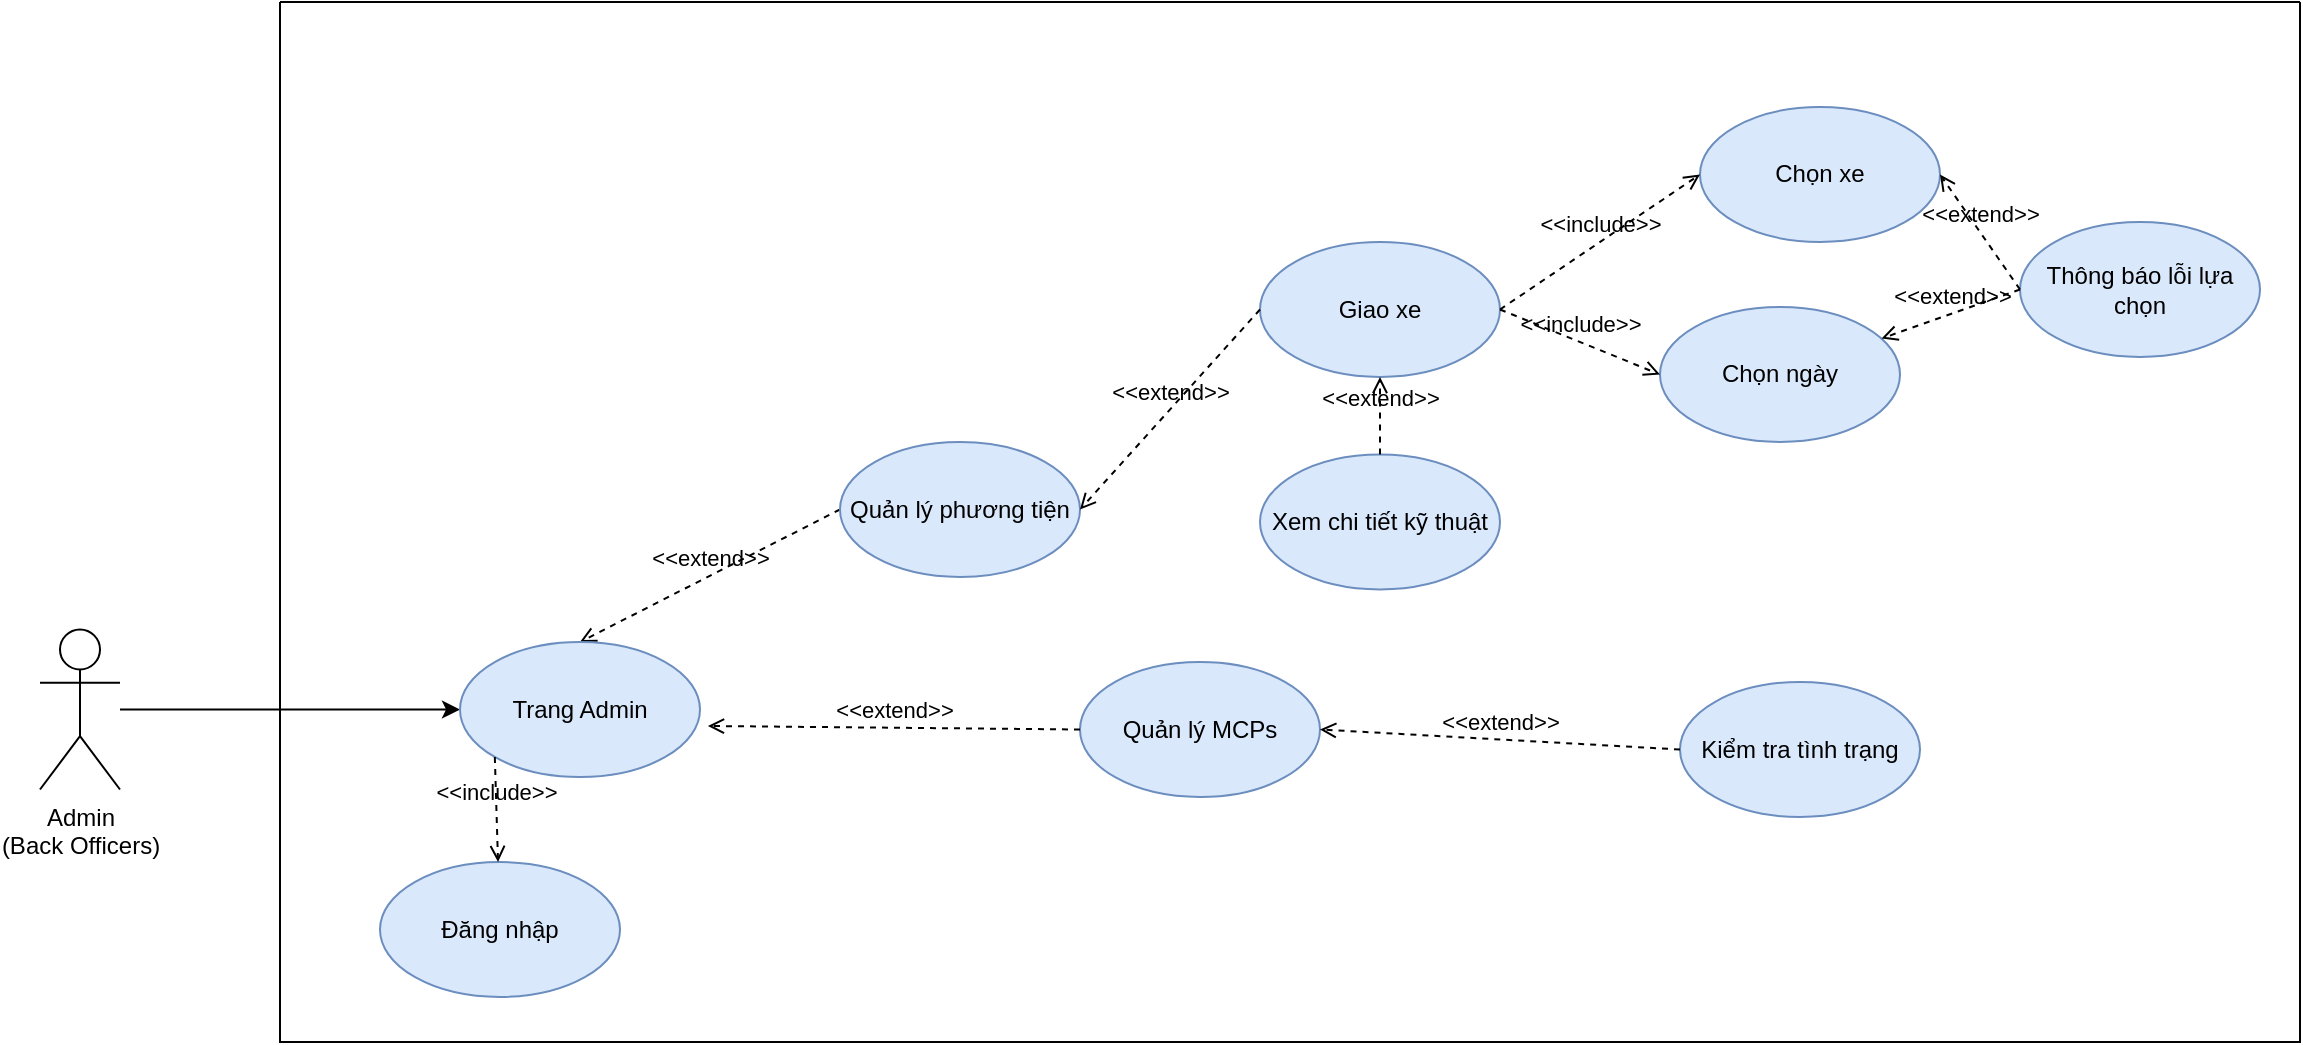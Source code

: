 <mxfile version="20.3.6" type="device"><diagram id="1NlrqmPQtSfT7t5A2JpJ" name="Page-1"><mxGraphModel dx="2062" dy="1122" grid="1" gridSize="10" guides="1" tooltips="1" connect="1" arrows="1" fold="1" page="1" pageScale="1" pageWidth="850" pageHeight="1100" math="0" shadow="0"><root><mxCell id="0"/><mxCell id="1" parent="0"/><mxCell id="sFCo0kN8OgBMSaUkiHHt-24" style="edgeStyle=orthogonalEdgeStyle;rounded=0;orthogonalLoop=1;jettySize=auto;html=1;entryX=0;entryY=0.5;entryDx=0;entryDy=0;" parent="1" source="sFCo0kN8OgBMSaUkiHHt-5" target="BWqRWmLehjESfVyrbaG5-1" edge="1"><mxGeometry relative="1" as="geometry"/></mxCell><mxCell id="sFCo0kN8OgBMSaUkiHHt-5" value="Admin&lt;br&gt;(Back Officers)" style="shape=umlActor;verticalLabelPosition=bottom;verticalAlign=top;html=1;" parent="1" vertex="1"><mxGeometry x="40" y="313.75" width="40" height="80" as="geometry"/></mxCell><mxCell id="sFCo0kN8OgBMSaUkiHHt-10" value="" style="swimlane;startSize=0;" parent="1" vertex="1"><mxGeometry x="160" width="1010" height="520" as="geometry"/></mxCell><mxCell id="sFCo0kN8OgBMSaUkiHHt-11" value="Đăng nhập" style="ellipse;whiteSpace=wrap;html=1;fillColor=#dae8fc;strokeColor=#6c8ebf;" parent="sFCo0kN8OgBMSaUkiHHt-10" vertex="1"><mxGeometry x="50" y="430" width="120" height="67.5" as="geometry"/></mxCell><mxCell id="sFCo0kN8OgBMSaUkiHHt-33" value="Xem chi tiết kỹ thuật" style="ellipse;whiteSpace=wrap;html=1;fillColor=#dae8fc;strokeColor=#6c8ebf;" parent="sFCo0kN8OgBMSaUkiHHt-10" vertex="1"><mxGeometry x="490" y="226.25" width="120" height="67.5" as="geometry"/></mxCell><mxCell id="sFCo0kN8OgBMSaUkiHHt-32" value="Giao xe" style="ellipse;whiteSpace=wrap;html=1;fillColor=#dae8fc;strokeColor=#6c8ebf;" parent="sFCo0kN8OgBMSaUkiHHt-10" vertex="1"><mxGeometry x="490" y="120" width="120" height="67.5" as="geometry"/></mxCell><mxCell id="sFCo0kN8OgBMSaUkiHHt-31" value="Chọn xe" style="ellipse;whiteSpace=wrap;html=1;fillColor=#dae8fc;strokeColor=#6c8ebf;" parent="sFCo0kN8OgBMSaUkiHHt-10" vertex="1"><mxGeometry x="710" y="52.5" width="120" height="67.5" as="geometry"/></mxCell><mxCell id="sFCo0kN8OgBMSaUkiHHt-30" value="Quản lý MCPs" style="ellipse;whiteSpace=wrap;html=1;fillColor=#dae8fc;strokeColor=#6c8ebf;" parent="sFCo0kN8OgBMSaUkiHHt-10" vertex="1"><mxGeometry x="400" y="330" width="120" height="67.5" as="geometry"/></mxCell><mxCell id="sFCo0kN8OgBMSaUkiHHt-28" value="Chọn ngày" style="ellipse;whiteSpace=wrap;html=1;fillColor=#dae8fc;strokeColor=#6c8ebf;" parent="sFCo0kN8OgBMSaUkiHHt-10" vertex="1"><mxGeometry x="690" y="152.5" width="120" height="67.5" as="geometry"/></mxCell><mxCell id="sFCo0kN8OgBMSaUkiHHt-38" value="Kiểm tra tình trạng" style="ellipse;whiteSpace=wrap;html=1;fillColor=#dae8fc;strokeColor=#6c8ebf;" parent="sFCo0kN8OgBMSaUkiHHt-10" vertex="1"><mxGeometry x="700" y="340" width="120" height="67.5" as="geometry"/></mxCell><mxCell id="sFCo0kN8OgBMSaUkiHHt-41" value="&amp;lt;&amp;lt;extend&amp;gt;&amp;gt;" style="html=1;verticalAlign=bottom;labelBackgroundColor=none;endArrow=open;endFill=0;dashed=1;exitX=0;exitY=0.5;exitDx=0;exitDy=0;entryX=0.5;entryY=0;entryDx=0;entryDy=0;" parent="sFCo0kN8OgBMSaUkiHHt-10" source="sFCo0kN8OgBMSaUkiHHt-26" target="BWqRWmLehjESfVyrbaG5-1" edge="1"><mxGeometry width="160" relative="1" as="geometry"><mxPoint x="280.0" y="386.25" as="sourcePoint"/><mxPoint x="190" y="550" as="targetPoint"/></mxGeometry></mxCell><mxCell id="sFCo0kN8OgBMSaUkiHHt-42" value="&amp;lt;&amp;lt;extend&amp;gt;&amp;gt;" style="html=1;verticalAlign=bottom;labelBackgroundColor=none;endArrow=open;endFill=0;dashed=1;exitX=0;exitY=0.5;exitDx=0;exitDy=0;entryX=1.033;entryY=0.622;entryDx=0;entryDy=0;entryPerimeter=0;" parent="sFCo0kN8OgBMSaUkiHHt-10" source="sFCo0kN8OgBMSaUkiHHt-30" target="BWqRWmLehjESfVyrbaG5-1" edge="1"><mxGeometry width="160" relative="1" as="geometry"><mxPoint x="290.0" y="396.25" as="sourcePoint"/><mxPoint x="184.4" y="529.167" as="targetPoint"/></mxGeometry></mxCell><mxCell id="sFCo0kN8OgBMSaUkiHHt-46" value="&amp;lt;&amp;lt;extend&amp;gt;&amp;gt;" style="html=1;verticalAlign=bottom;labelBackgroundColor=none;endArrow=open;endFill=0;dashed=1;exitX=0.5;exitY=0;exitDx=0;exitDy=0;entryX=0.5;entryY=1;entryDx=0;entryDy=0;" parent="sFCo0kN8OgBMSaUkiHHt-10" source="sFCo0kN8OgBMSaUkiHHt-33" target="sFCo0kN8OgBMSaUkiHHt-32" edge="1"><mxGeometry width="160" relative="1" as="geometry"><mxPoint x="470.0" y="303.75" as="sourcePoint"/><mxPoint x="400.0" y="386.25" as="targetPoint"/></mxGeometry></mxCell><mxCell id="sFCo0kN8OgBMSaUkiHHt-47" value="&amp;lt;&amp;lt;extend&amp;gt;&amp;gt;" style="html=1;verticalAlign=bottom;labelBackgroundColor=none;endArrow=open;endFill=0;dashed=1;exitX=0;exitY=0.5;exitDx=0;exitDy=0;entryX=1;entryY=0.5;entryDx=0;entryDy=0;" parent="sFCo0kN8OgBMSaUkiHHt-10" source="sFCo0kN8OgBMSaUkiHHt-38" target="sFCo0kN8OgBMSaUkiHHt-30" edge="1"><mxGeometry width="160" relative="1" as="geometry"><mxPoint x="480.0" y="313.75" as="sourcePoint"/><mxPoint x="410.0" y="396.25" as="targetPoint"/></mxGeometry></mxCell><mxCell id="sFCo0kN8OgBMSaUkiHHt-50" value="&amp;lt;&amp;lt;include&amp;gt;&amp;gt;" style="html=1;verticalAlign=bottom;labelBackgroundColor=none;endArrow=open;endFill=0;dashed=1;exitX=1;exitY=0.5;exitDx=0;exitDy=0;entryX=0;entryY=0.5;entryDx=0;entryDy=0;" parent="sFCo0kN8OgBMSaUkiHHt-10" source="sFCo0kN8OgBMSaUkiHHt-32" target="sFCo0kN8OgBMSaUkiHHt-31" edge="1"><mxGeometry width="160" relative="1" as="geometry"><mxPoint x="280.0" y="386.25" as="sourcePoint"/><mxPoint x="174.4" y="519.167" as="targetPoint"/></mxGeometry></mxCell><mxCell id="sFCo0kN8OgBMSaUkiHHt-51" value="&amp;lt;&amp;lt;include&amp;gt;&amp;gt;" style="html=1;verticalAlign=bottom;labelBackgroundColor=none;endArrow=open;endFill=0;dashed=1;exitX=1;exitY=0.5;exitDx=0;exitDy=0;entryX=0;entryY=0.5;entryDx=0;entryDy=0;" parent="sFCo0kN8OgBMSaUkiHHt-10" source="sFCo0kN8OgBMSaUkiHHt-32" target="sFCo0kN8OgBMSaUkiHHt-28" edge="1"><mxGeometry width="160" relative="1" as="geometry"><mxPoint x="290.0" y="396.25" as="sourcePoint"/><mxPoint x="184.4" y="529.167" as="targetPoint"/></mxGeometry></mxCell><mxCell id="BWqRWmLehjESfVyrbaG5-1" value="Trang Admin" style="ellipse;whiteSpace=wrap;html=1;fillColor=#dae8fc;strokeColor=#6c8ebf;" parent="sFCo0kN8OgBMSaUkiHHt-10" vertex="1"><mxGeometry x="90" y="320" width="120" height="67.5" as="geometry"/></mxCell><mxCell id="BWqRWmLehjESfVyrbaG5-2" value="&amp;lt;&amp;lt;include&amp;gt;&amp;gt;" style="html=1;verticalAlign=bottom;labelBackgroundColor=none;endArrow=open;endFill=0;dashed=1;exitX=0;exitY=1;exitDx=0;exitDy=0;" parent="sFCo0kN8OgBMSaUkiHHt-10" source="BWqRWmLehjESfVyrbaG5-1" target="sFCo0kN8OgBMSaUkiHHt-11" edge="1"><mxGeometry width="160" relative="1" as="geometry"><mxPoint x="410" y="420" as="sourcePoint"/><mxPoint x="570" y="420" as="targetPoint"/></mxGeometry></mxCell><mxCell id="sFCo0kN8OgBMSaUkiHHt-26" value="&lt;div&gt;&lt;span&gt;Quản lý phương tiện&lt;/span&gt;&lt;/div&gt;" style="ellipse;whiteSpace=wrap;html=1;align=center;fillColor=#dae8fc;strokeColor=#6c8ebf;" parent="sFCo0kN8OgBMSaUkiHHt-10" vertex="1"><mxGeometry x="280" y="220" width="120" height="67.5" as="geometry"/></mxCell><mxCell id="Wi0kVsBPfGHZ9OZvDGAV-3" value="&amp;lt;&amp;lt;extend&amp;gt;&amp;gt;" style="html=1;verticalAlign=bottom;labelBackgroundColor=none;endArrow=open;endFill=0;dashed=1;exitX=0;exitY=0.5;exitDx=0;exitDy=0;entryX=1;entryY=0.5;entryDx=0;entryDy=0;" parent="sFCo0kN8OgBMSaUkiHHt-10" source="sFCo0kN8OgBMSaUkiHHt-32" target="sFCo0kN8OgBMSaUkiHHt-26" edge="1"><mxGeometry width="160" relative="1" as="geometry"><mxPoint x="670" y="243.75" as="sourcePoint"/><mxPoint x="510" y="176.25" as="targetPoint"/></mxGeometry></mxCell><mxCell id="Wi0kVsBPfGHZ9OZvDGAV-4" value="Thông báo lỗi lựa chọn" style="ellipse;whiteSpace=wrap;html=1;fillColor=#dae8fc;strokeColor=#6c8ebf;" parent="sFCo0kN8OgBMSaUkiHHt-10" vertex="1"><mxGeometry x="870" y="110" width="120" height="67.5" as="geometry"/></mxCell><mxCell id="Wi0kVsBPfGHZ9OZvDGAV-5" value="&amp;lt;&amp;lt;extend&amp;gt;&amp;gt;" style="html=1;verticalAlign=bottom;labelBackgroundColor=none;endArrow=open;endFill=0;dashed=1;exitX=0;exitY=0.5;exitDx=0;exitDy=0;entryX=1;entryY=0.5;entryDx=0;entryDy=0;" parent="sFCo0kN8OgBMSaUkiHHt-10" source="Wi0kVsBPfGHZ9OZvDGAV-4" target="sFCo0kN8OgBMSaUkiHHt-31" edge="1"><mxGeometry width="160" relative="1" as="geometry"><mxPoint x="1020" y="357.5" as="sourcePoint"/><mxPoint x="870" y="290" as="targetPoint"/></mxGeometry></mxCell><mxCell id="Wi0kVsBPfGHZ9OZvDGAV-6" value="&amp;lt;&amp;lt;extend&amp;gt;&amp;gt;" style="html=1;verticalAlign=bottom;labelBackgroundColor=none;endArrow=open;endFill=0;dashed=1;exitX=0;exitY=0.5;exitDx=0;exitDy=0;" parent="sFCo0kN8OgBMSaUkiHHt-10" source="Wi0kVsBPfGHZ9OZvDGAV-4" target="sFCo0kN8OgBMSaUkiHHt-28" edge="1"><mxGeometry width="160" relative="1" as="geometry"><mxPoint x="1040" y="370" as="sourcePoint"/><mxPoint x="970" y="52.5" as="targetPoint"/></mxGeometry></mxCell></root></mxGraphModel></diagram></mxfile>